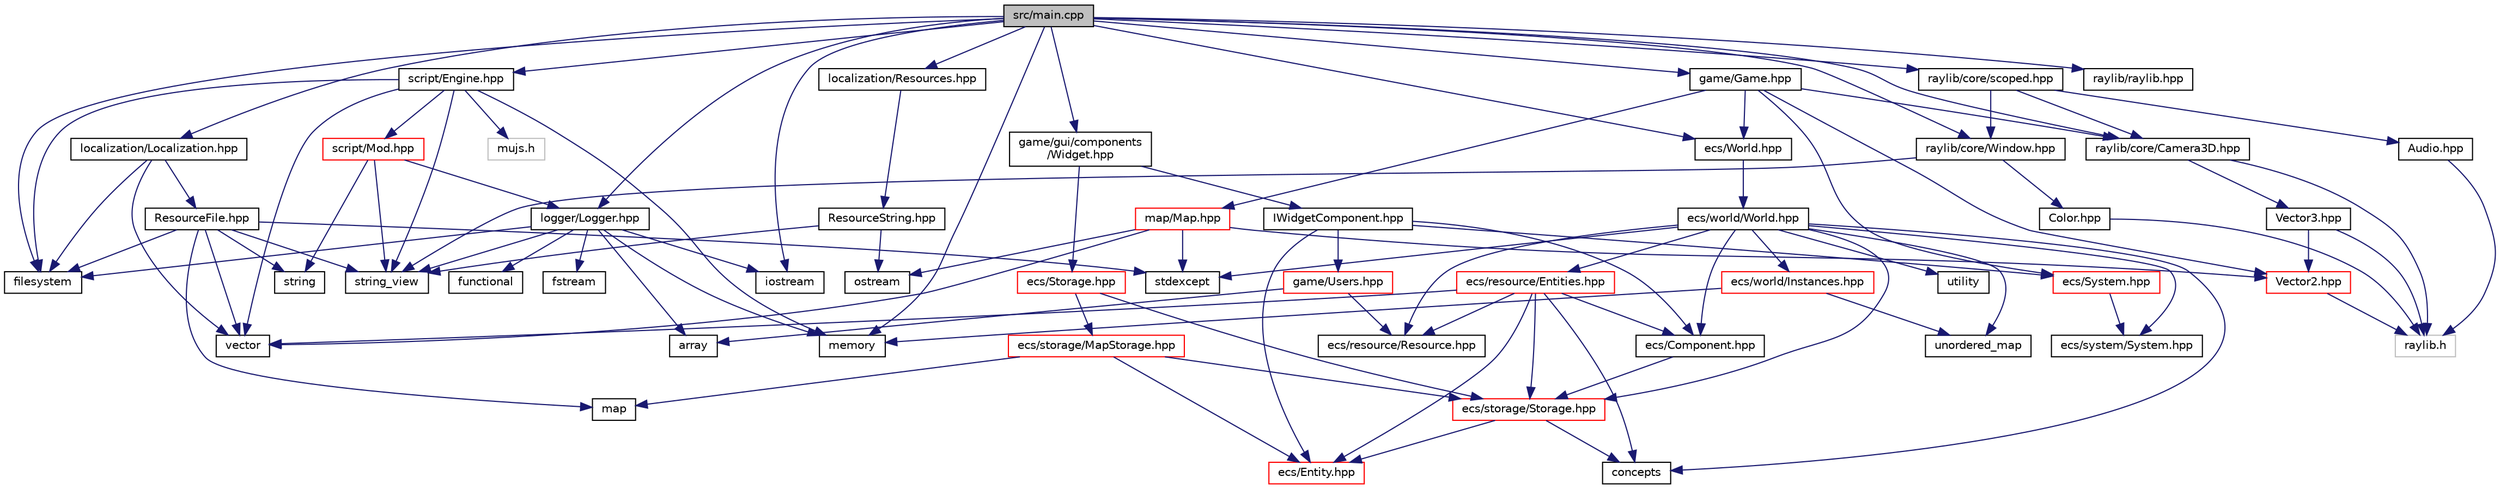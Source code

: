 digraph "src/main.cpp"
{
 // LATEX_PDF_SIZE
  edge [fontname="Helvetica",fontsize="10",labelfontname="Helvetica",labelfontsize="10"];
  node [fontname="Helvetica",fontsize="10",shape=record];
  Node1 [label="src/main.cpp",height=0.2,width=0.4,color="black", fillcolor="grey75", style="filled", fontcolor="black",tooltip=" "];
  Node1 -> Node2 [color="midnightblue",fontsize="10",style="solid",fontname="Helvetica"];
  Node2 [label="filesystem",height=0.2,width=0.4,color="black", fillcolor="white", style="filled",URL="/home/runner/work/Bomberman-Global-Offensive/Bomberman-Global-Offensive/doc/external/cppreference-doxygen-web.tag.xml$cpp/header/filesystem.html",tooltip=" "];
  Node1 -> Node3 [color="midnightblue",fontsize="10",style="solid",fontname="Helvetica"];
  Node3 [label="iostream",height=0.2,width=0.4,color="black", fillcolor="white", style="filled",URL="/home/runner/work/Bomberman-Global-Offensive/Bomberman-Global-Offensive/doc/external/cppreference-doxygen-web.tag.xml$cpp/header/iostream.html",tooltip=" "];
  Node1 -> Node4 [color="midnightblue",fontsize="10",style="solid",fontname="Helvetica"];
  Node4 [label="memory",height=0.2,width=0.4,color="black", fillcolor="white", style="filled",URL="/home/runner/work/Bomberman-Global-Offensive/Bomberman-Global-Offensive/doc/external/cppreference-doxygen-web.tag.xml$cpp/header/memory.html",tooltip=" "];
  Node1 -> Node5 [color="midnightblue",fontsize="10",style="solid",fontname="Helvetica"];
  Node5 [label="ecs/World.hpp",height=0.2,width=0.4,color="black", fillcolor="white", style="filled",URL="$_world_8hpp.html",tooltip=" "];
  Node5 -> Node6 [color="midnightblue",fontsize="10",style="solid",fontname="Helvetica"];
  Node6 [label="ecs/world/World.hpp",height=0.2,width=0.4,color="black", fillcolor="white", style="filled",URL="$world_2_world_8hpp.html",tooltip=" "];
  Node6 -> Node7 [color="midnightblue",fontsize="10",style="solid",fontname="Helvetica"];
  Node7 [label="ecs/Component.hpp",height=0.2,width=0.4,color="black", fillcolor="white", style="filled",URL="$_component_8hpp.html",tooltip=" "];
  Node7 -> Node8 [color="midnightblue",fontsize="10",style="solid",fontname="Helvetica"];
  Node8 [label="ecs/storage/Storage.hpp",height=0.2,width=0.4,color="red", fillcolor="white", style="filled",URL="$storage_2_storage_8hpp.html",tooltip=" "];
  Node8 -> Node9 [color="midnightblue",fontsize="10",style="solid",fontname="Helvetica"];
  Node9 [label="ecs/Entity.hpp",height=0.2,width=0.4,color="red", fillcolor="white", style="filled",URL="$_entity_8hpp.html",tooltip=" "];
  Node8 -> Node19 [color="midnightblue",fontsize="10",style="solid",fontname="Helvetica"];
  Node19 [label="concepts",height=0.2,width=0.4,color="black", fillcolor="white", style="filled",URL="/home/runner/work/Bomberman-Global-Offensive/Bomberman-Global-Offensive/doc/external/cppreference-doxygen-web.tag.xml$cpp/header/concepts.html",tooltip=" "];
  Node6 -> Node21 [color="midnightblue",fontsize="10",style="solid",fontname="Helvetica"];
  Node21 [label="ecs/resource/Entities.hpp",height=0.2,width=0.4,color="red", fillcolor="white", style="filled",URL="$_entities_8hpp.html",tooltip=" "];
  Node21 -> Node7 [color="midnightblue",fontsize="10",style="solid",fontname="Helvetica"];
  Node21 -> Node9 [color="midnightblue",fontsize="10",style="solid",fontname="Helvetica"];
  Node21 -> Node22 [color="midnightblue",fontsize="10",style="solid",fontname="Helvetica"];
  Node22 [label="ecs/resource/Resource.hpp",height=0.2,width=0.4,color="black", fillcolor="white", style="filled",URL="$_resource_8hpp.html",tooltip=" "];
  Node21 -> Node8 [color="midnightblue",fontsize="10",style="solid",fontname="Helvetica"];
  Node21 -> Node19 [color="midnightblue",fontsize="10",style="solid",fontname="Helvetica"];
  Node21 -> Node17 [color="midnightblue",fontsize="10",style="solid",fontname="Helvetica"];
  Node17 [label="vector",height=0.2,width=0.4,color="black", fillcolor="white", style="filled",URL="/home/runner/work/Bomberman-Global-Offensive/Bomberman-Global-Offensive/doc/external/cppreference-doxygen-web.tag.xml$cpp/header/vector.html",tooltip=" "];
  Node6 -> Node22 [color="midnightblue",fontsize="10",style="solid",fontname="Helvetica"];
  Node6 -> Node8 [color="midnightblue",fontsize="10",style="solid",fontname="Helvetica"];
  Node6 -> Node23 [color="midnightblue",fontsize="10",style="solid",fontname="Helvetica"];
  Node23 [label="ecs/system/System.hpp",height=0.2,width=0.4,color="black", fillcolor="white", style="filled",URL="$system_2_system_8hpp.html",tooltip=" "];
  Node6 -> Node24 [color="midnightblue",fontsize="10",style="solid",fontname="Helvetica"];
  Node24 [label="ecs/world/Instances.hpp",height=0.2,width=0.4,color="red", fillcolor="white", style="filled",URL="$_instances_8hpp.html",tooltip=" "];
  Node24 -> Node4 [color="midnightblue",fontsize="10",style="solid",fontname="Helvetica"];
  Node24 -> Node26 [color="midnightblue",fontsize="10",style="solid",fontname="Helvetica"];
  Node26 [label="unordered_map",height=0.2,width=0.4,color="black", fillcolor="white", style="filled",URL="/home/runner/work/Bomberman-Global-Offensive/Bomberman-Global-Offensive/doc/external/cppreference-doxygen-web.tag.xml$cpp/header/unordered_map.html",tooltip=" "];
  Node6 -> Node19 [color="midnightblue",fontsize="10",style="solid",fontname="Helvetica"];
  Node6 -> Node27 [color="midnightblue",fontsize="10",style="solid",fontname="Helvetica"];
  Node27 [label="stdexcept",height=0.2,width=0.4,color="black", fillcolor="white", style="filled",URL="/home/runner/work/Bomberman-Global-Offensive/Bomberman-Global-Offensive/doc/external/cppreference-doxygen-web.tag.xml$cpp/header/stdexcept.html",tooltip=" "];
  Node6 -> Node28 [color="midnightblue",fontsize="10",style="solid",fontname="Helvetica"];
  Node28 [label="utility",height=0.2,width=0.4,color="black", fillcolor="white", style="filled",URL="/home/runner/work/Bomberman-Global-Offensive/Bomberman-Global-Offensive/doc/external/cppreference-doxygen-web.tag.xml$cpp/header/utility.html",tooltip=" "];
  Node6 -> Node26 [color="midnightblue",fontsize="10",style="solid",fontname="Helvetica"];
  Node1 -> Node29 [color="midnightblue",fontsize="10",style="solid",fontname="Helvetica"];
  Node29 [label="localization/Localization.hpp",height=0.2,width=0.4,color="black", fillcolor="white", style="filled",URL="$_localization_8hpp.html",tooltip=" "];
  Node29 -> Node2 [color="midnightblue",fontsize="10",style="solid",fontname="Helvetica"];
  Node29 -> Node17 [color="midnightblue",fontsize="10",style="solid",fontname="Helvetica"];
  Node29 -> Node30 [color="midnightblue",fontsize="10",style="solid",fontname="Helvetica"];
  Node30 [label="ResourceFile.hpp",height=0.2,width=0.4,color="black", fillcolor="white", style="filled",URL="$_resource_file_8hpp.html",tooltip=" "];
  Node30 -> Node2 [color="midnightblue",fontsize="10",style="solid",fontname="Helvetica"];
  Node30 -> Node31 [color="midnightblue",fontsize="10",style="solid",fontname="Helvetica"];
  Node31 [label="map",height=0.2,width=0.4,color="black", fillcolor="white", style="filled",URL="/home/runner/work/Bomberman-Global-Offensive/Bomberman-Global-Offensive/doc/external/cppreference-doxygen-web.tag.xml$cpp/header/map.html",tooltip=" "];
  Node30 -> Node27 [color="midnightblue",fontsize="10",style="solid",fontname="Helvetica"];
  Node30 -> Node32 [color="midnightblue",fontsize="10",style="solid",fontname="Helvetica"];
  Node32 [label="string",height=0.2,width=0.4,color="black", fillcolor="white", style="filled",URL="/home/runner/work/Bomberman-Global-Offensive/Bomberman-Global-Offensive/doc/external/cppreference-doxygen-web.tag.xml$cpp/header/string.html",tooltip=" "];
  Node30 -> Node17 [color="midnightblue",fontsize="10",style="solid",fontname="Helvetica"];
  Node30 -> Node18 [color="midnightblue",fontsize="10",style="solid",fontname="Helvetica"];
  Node18 [label="string_view",height=0.2,width=0.4,color="black", fillcolor="white", style="filled",URL="/home/runner/work/Bomberman-Global-Offensive/Bomberman-Global-Offensive/doc/external/cppreference-doxygen-web.tag.xml$cpp/header/string_view.html",tooltip=" "];
  Node1 -> Node33 [color="midnightblue",fontsize="10",style="solid",fontname="Helvetica"];
  Node33 [label="localization/Resources.hpp",height=0.2,width=0.4,color="black", fillcolor="white", style="filled",URL="$_resources_8hpp.html",tooltip=" "];
  Node33 -> Node34 [color="midnightblue",fontsize="10",style="solid",fontname="Helvetica"];
  Node34 [label="ResourceString.hpp",height=0.2,width=0.4,color="black", fillcolor="white", style="filled",URL="$_resource_string_8hpp.html",tooltip=" "];
  Node34 -> Node16 [color="midnightblue",fontsize="10",style="solid",fontname="Helvetica"];
  Node16 [label="ostream",height=0.2,width=0.4,color="black", fillcolor="white", style="filled",URL="/home/runner/work/Bomberman-Global-Offensive/Bomberman-Global-Offensive/doc/external/cppreference-doxygen-web.tag.xml$cpp/header/ostream.html",tooltip=" "];
  Node34 -> Node18 [color="midnightblue",fontsize="10",style="solid",fontname="Helvetica"];
  Node1 -> Node35 [color="midnightblue",fontsize="10",style="solid",fontname="Helvetica"];
  Node35 [label="logger/Logger.hpp",height=0.2,width=0.4,color="black", fillcolor="white", style="filled",URL="$_logger_8hpp.html",tooltip=" "];
  Node35 -> Node36 [color="midnightblue",fontsize="10",style="solid",fontname="Helvetica"];
  Node36 [label="array",height=0.2,width=0.4,color="black", fillcolor="white", style="filled",URL="/home/runner/work/Bomberman-Global-Offensive/Bomberman-Global-Offensive/doc/external/cppreference-doxygen-web.tag.xml$cpp/header/array.html",tooltip=" "];
  Node35 -> Node2 [color="midnightblue",fontsize="10",style="solid",fontname="Helvetica"];
  Node35 -> Node37 [color="midnightblue",fontsize="10",style="solid",fontname="Helvetica"];
  Node37 [label="fstream",height=0.2,width=0.4,color="black", fillcolor="white", style="filled",URL="/home/runner/work/Bomberman-Global-Offensive/Bomberman-Global-Offensive/doc/external/cppreference-doxygen-web.tag.xml$cpp/header/fstream.html",tooltip=" "];
  Node35 -> Node38 [color="midnightblue",fontsize="10",style="solid",fontname="Helvetica"];
  Node38 [label="functional",height=0.2,width=0.4,color="black", fillcolor="white", style="filled",URL="/home/runner/work/Bomberman-Global-Offensive/Bomberman-Global-Offensive/doc/external/cppreference-doxygen-web.tag.xml$cpp/header/functional.html",tooltip=" "];
  Node35 -> Node3 [color="midnightblue",fontsize="10",style="solid",fontname="Helvetica"];
  Node35 -> Node4 [color="midnightblue",fontsize="10",style="solid",fontname="Helvetica"];
  Node35 -> Node18 [color="midnightblue",fontsize="10",style="solid",fontname="Helvetica"];
  Node1 -> Node39 [color="midnightblue",fontsize="10",style="solid",fontname="Helvetica"];
  Node39 [label="game/gui/components\l/Widget.hpp",height=0.2,width=0.4,color="black", fillcolor="white", style="filled",URL="$_widget_8hpp.html",tooltip=" "];
  Node39 -> Node40 [color="midnightblue",fontsize="10",style="solid",fontname="Helvetica"];
  Node40 [label="IWidgetComponent.hpp",height=0.2,width=0.4,color="black", fillcolor="white", style="filled",URL="$_i_widget_component_8hpp.html",tooltip=" "];
  Node40 -> Node7 [color="midnightblue",fontsize="10",style="solid",fontname="Helvetica"];
  Node40 -> Node9 [color="midnightblue",fontsize="10",style="solid",fontname="Helvetica"];
  Node40 -> Node41 [color="midnightblue",fontsize="10",style="solid",fontname="Helvetica"];
  Node41 [label="ecs/System.hpp",height=0.2,width=0.4,color="red", fillcolor="white", style="filled",URL="$_system_8hpp.html",tooltip=" "];
  Node41 -> Node23 [color="midnightblue",fontsize="10",style="solid",fontname="Helvetica"];
  Node40 -> Node44 [color="midnightblue",fontsize="10",style="solid",fontname="Helvetica"];
  Node44 [label="game/Users.hpp",height=0.2,width=0.4,color="red", fillcolor="white", style="filled",URL="$_users_8hpp.html",tooltip=" "];
  Node44 -> Node36 [color="midnightblue",fontsize="10",style="solid",fontname="Helvetica"];
  Node44 -> Node22 [color="midnightblue",fontsize="10",style="solid",fontname="Helvetica"];
  Node39 -> Node56 [color="midnightblue",fontsize="10",style="solid",fontname="Helvetica"];
  Node56 [label="ecs/Storage.hpp",height=0.2,width=0.4,color="red", fillcolor="white", style="filled",URL="$_storage_8hpp.html",tooltip=" "];
  Node56 -> Node8 [color="midnightblue",fontsize="10",style="solid",fontname="Helvetica"];
  Node56 -> Node57 [color="midnightblue",fontsize="10",style="solid",fontname="Helvetica"];
  Node57 [label="ecs/storage/MapStorage.hpp",height=0.2,width=0.4,color="red", fillcolor="white", style="filled",URL="$_map_storage_8hpp.html",tooltip=" "];
  Node57 -> Node9 [color="midnightblue",fontsize="10",style="solid",fontname="Helvetica"];
  Node57 -> Node8 [color="midnightblue",fontsize="10",style="solid",fontname="Helvetica"];
  Node57 -> Node31 [color="midnightblue",fontsize="10",style="solid",fontname="Helvetica"];
  Node1 -> Node59 [color="midnightblue",fontsize="10",style="solid",fontname="Helvetica"];
  Node59 [label="raylib/core/Camera3D.hpp",height=0.2,width=0.4,color="black", fillcolor="white", style="filled",URL="$_camera3_d_8hpp.html",tooltip=" "];
  Node59 -> Node60 [color="midnightblue",fontsize="10",style="solid",fontname="Helvetica"];
  Node60 [label="Vector3.hpp",height=0.2,width=0.4,color="black", fillcolor="white", style="filled",URL="$_vector3_8hpp.html",tooltip=" "];
  Node60 -> Node51 [color="midnightblue",fontsize="10",style="solid",fontname="Helvetica"];
  Node51 [label="Vector2.hpp",height=0.2,width=0.4,color="red", fillcolor="white", style="filled",URL="$_vector2_8hpp.html",tooltip=" "];
  Node51 -> Node53 [color="midnightblue",fontsize="10",style="solid",fontname="Helvetica"];
  Node53 [label="raylib.h",height=0.2,width=0.4,color="grey75", fillcolor="white", style="filled",tooltip=" "];
  Node60 -> Node53 [color="midnightblue",fontsize="10",style="solid",fontname="Helvetica"];
  Node59 -> Node53 [color="midnightblue",fontsize="10",style="solid",fontname="Helvetica"];
  Node1 -> Node61 [color="midnightblue",fontsize="10",style="solid",fontname="Helvetica"];
  Node61 [label="raylib/core/Window.hpp",height=0.2,width=0.4,color="black", fillcolor="white", style="filled",URL="$_window_8hpp.html",tooltip=" "];
  Node61 -> Node62 [color="midnightblue",fontsize="10",style="solid",fontname="Helvetica"];
  Node62 [label="Color.hpp",height=0.2,width=0.4,color="black", fillcolor="white", style="filled",URL="$raylib_2core_2_color_8hpp.html",tooltip=" "];
  Node62 -> Node53 [color="midnightblue",fontsize="10",style="solid",fontname="Helvetica"];
  Node61 -> Node18 [color="midnightblue",fontsize="10",style="solid",fontname="Helvetica"];
  Node1 -> Node63 [color="midnightblue",fontsize="10",style="solid",fontname="Helvetica"];
  Node63 [label="raylib/core/scoped.hpp",height=0.2,width=0.4,color="black", fillcolor="white", style="filled",URL="$scoped_8hpp.html",tooltip=" "];
  Node63 -> Node64 [color="midnightblue",fontsize="10",style="solid",fontname="Helvetica"];
  Node64 [label="Audio.hpp",height=0.2,width=0.4,color="black", fillcolor="white", style="filled",URL="$_audio_8hpp.html",tooltip=" "];
  Node64 -> Node53 [color="midnightblue",fontsize="10",style="solid",fontname="Helvetica"];
  Node63 -> Node59 [color="midnightblue",fontsize="10",style="solid",fontname="Helvetica"];
  Node63 -> Node61 [color="midnightblue",fontsize="10",style="solid",fontname="Helvetica"];
  Node1 -> Node65 [color="midnightblue",fontsize="10",style="solid",fontname="Helvetica"];
  Node65 [label="raylib/raylib.hpp",height=0.2,width=0.4,color="black", fillcolor="white", style="filled",URL="$raylib_8hpp.html",tooltip=" "];
  Node1 -> Node66 [color="midnightblue",fontsize="10",style="solid",fontname="Helvetica"];
  Node66 [label="script/Engine.hpp",height=0.2,width=0.4,color="black", fillcolor="white", style="filled",URL="$_engine_8hpp.html",tooltip=" "];
  Node66 -> Node67 [color="midnightblue",fontsize="10",style="solid",fontname="Helvetica"];
  Node67 [label="script/Mod.hpp",height=0.2,width=0.4,color="red", fillcolor="white", style="filled",URL="$_mod_8hpp.html",tooltip=" "];
  Node67 -> Node35 [color="midnightblue",fontsize="10",style="solid",fontname="Helvetica"];
  Node67 -> Node32 [color="midnightblue",fontsize="10",style="solid",fontname="Helvetica"];
  Node67 -> Node18 [color="midnightblue",fontsize="10",style="solid",fontname="Helvetica"];
  Node66 -> Node2 [color="midnightblue",fontsize="10",style="solid",fontname="Helvetica"];
  Node66 -> Node4 [color="midnightblue",fontsize="10",style="solid",fontname="Helvetica"];
  Node66 -> Node17 [color="midnightblue",fontsize="10",style="solid",fontname="Helvetica"];
  Node66 -> Node18 [color="midnightblue",fontsize="10",style="solid",fontname="Helvetica"];
  Node66 -> Node69 [color="midnightblue",fontsize="10",style="solid",fontname="Helvetica"];
  Node69 [label="mujs.h",height=0.2,width=0.4,color="grey75", fillcolor="white", style="filled",tooltip=" "];
  Node1 -> Node71 [color="midnightblue",fontsize="10",style="solid",fontname="Helvetica"];
  Node71 [label="game/Game.hpp",height=0.2,width=0.4,color="black", fillcolor="white", style="filled",URL="$_game_8hpp.html",tooltip=" "];
  Node71 -> Node41 [color="midnightblue",fontsize="10",style="solid",fontname="Helvetica"];
  Node71 -> Node5 [color="midnightblue",fontsize="10",style="solid",fontname="Helvetica"];
  Node71 -> Node72 [color="midnightblue",fontsize="10",style="solid",fontname="Helvetica"];
  Node72 [label="map/Map.hpp",height=0.2,width=0.4,color="red", fillcolor="white", style="filled",URL="$map_2_map_8hpp.html",tooltip=" "];
  Node72 -> Node16 [color="midnightblue",fontsize="10",style="solid",fontname="Helvetica"];
  Node72 -> Node27 [color="midnightblue",fontsize="10",style="solid",fontname="Helvetica"];
  Node72 -> Node17 [color="midnightblue",fontsize="10",style="solid",fontname="Helvetica"];
  Node72 -> Node51 [color="midnightblue",fontsize="10",style="solid",fontname="Helvetica"];
  Node71 -> Node59 [color="midnightblue",fontsize="10",style="solid",fontname="Helvetica"];
  Node71 -> Node51 [color="midnightblue",fontsize="10",style="solid",fontname="Helvetica"];
}
